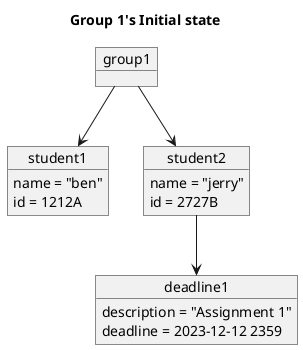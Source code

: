 @startuml
title Group 1's Initial state

object group1

object student1 {
    name = "ben"
    id = 1212A
}

object student2 {
    name = "jerry"
    id = 2727B
}

object deadline1 {
    description = "Assignment 1"
    deadline = 2023-12-12 2359
}


group1 -down-> student1
group1 -down-> student2
student2 -down-> deadline1
@enduml
